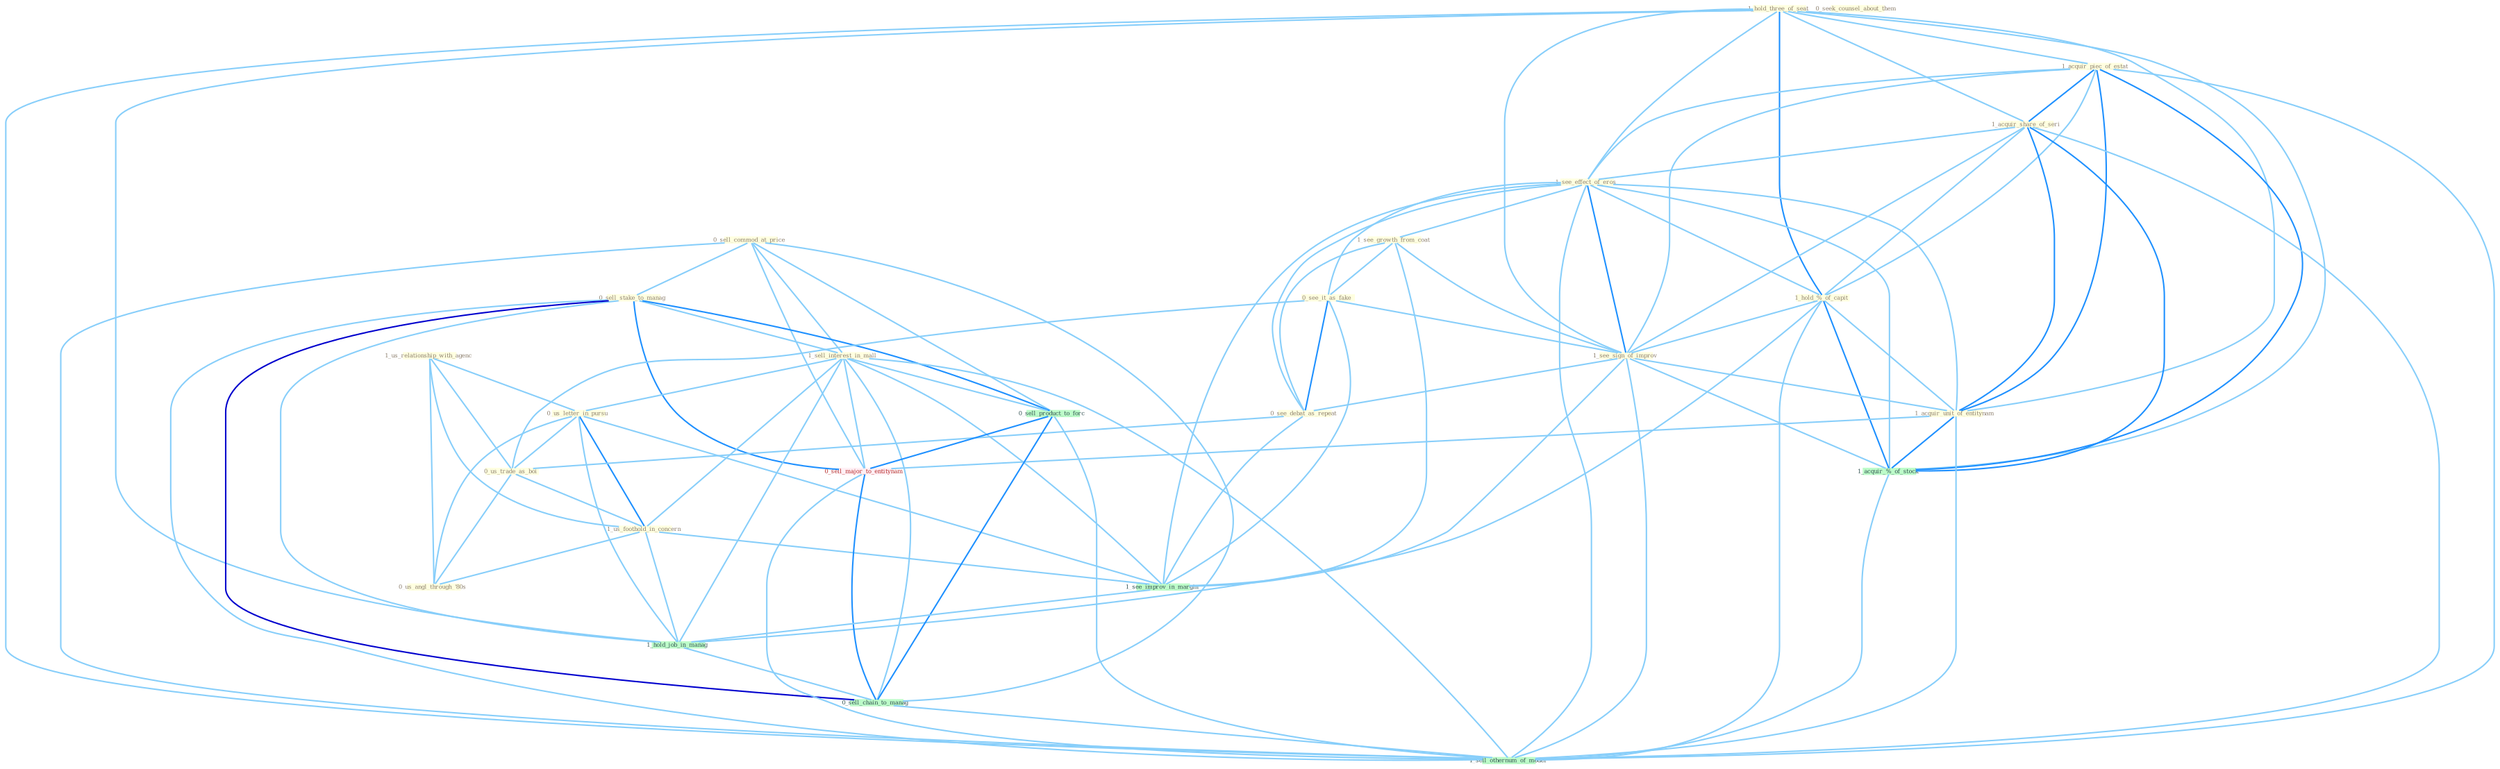 Graph G{ 
    node
    [shape=polygon,style=filled,width=.5,height=.06,color="#BDFCC9",fixedsize=true,fontsize=4,
    fontcolor="#2f4f4f"];
    {node
    [color="#ffffe0", fontcolor="#8b7d6b"] "1_hold_three_of_seat " "1_acquir_piec_of_estat " "1_us_relationship_with_agenc " "0_sell_commod_at_price " "0_sell_stake_to_manag " "1_sell_interest_in_mall " "0_seek_counsel_about_them " "1_acquir_share_of_seri " "1_see_effect_of_eros " "0_us_letter_in_pursu " "1_see_growth_from_coat " "0_see_it_as_fake " "1_hold_%_of_capit " "1_see_sign_of_improv " "1_acquir_unit_of_entitynam " "0_see_debat_as_repeat " "0_us_trade_as_boi " "1_us_foothold_in_concern " "0_us_angl_through_'80s "}
{node [color="#fff0f5", fontcolor="#b22222"] "0_sell_major_to_entitynam "}
edge [color="#B0E2FF"];

	"1_hold_three_of_seat " -- "1_acquir_piec_of_estat " [w="1", color="#87cefa" ];
	"1_hold_three_of_seat " -- "1_acquir_share_of_seri " [w="1", color="#87cefa" ];
	"1_hold_three_of_seat " -- "1_see_effect_of_eros " [w="1", color="#87cefa" ];
	"1_hold_three_of_seat " -- "1_hold_%_of_capit " [w="2", color="#1e90ff" , len=0.8];
	"1_hold_three_of_seat " -- "1_see_sign_of_improv " [w="1", color="#87cefa" ];
	"1_hold_three_of_seat " -- "1_acquir_unit_of_entitynam " [w="1", color="#87cefa" ];
	"1_hold_three_of_seat " -- "1_acquir_%_of_stock " [w="1", color="#87cefa" ];
	"1_hold_three_of_seat " -- "1_hold_job_in_manag " [w="1", color="#87cefa" ];
	"1_hold_three_of_seat " -- "1_sell_othernum_of_model " [w="1", color="#87cefa" ];
	"1_acquir_piec_of_estat " -- "1_acquir_share_of_seri " [w="2", color="#1e90ff" , len=0.8];
	"1_acquir_piec_of_estat " -- "1_see_effect_of_eros " [w="1", color="#87cefa" ];
	"1_acquir_piec_of_estat " -- "1_hold_%_of_capit " [w="1", color="#87cefa" ];
	"1_acquir_piec_of_estat " -- "1_see_sign_of_improv " [w="1", color="#87cefa" ];
	"1_acquir_piec_of_estat " -- "1_acquir_unit_of_entitynam " [w="2", color="#1e90ff" , len=0.8];
	"1_acquir_piec_of_estat " -- "1_acquir_%_of_stock " [w="2", color="#1e90ff" , len=0.8];
	"1_acquir_piec_of_estat " -- "1_sell_othernum_of_model " [w="1", color="#87cefa" ];
	"1_us_relationship_with_agenc " -- "0_us_letter_in_pursu " [w="1", color="#87cefa" ];
	"1_us_relationship_with_agenc " -- "0_us_trade_as_boi " [w="1", color="#87cefa" ];
	"1_us_relationship_with_agenc " -- "1_us_foothold_in_concern " [w="1", color="#87cefa" ];
	"1_us_relationship_with_agenc " -- "0_us_angl_through_'80s " [w="1", color="#87cefa" ];
	"0_sell_commod_at_price " -- "0_sell_stake_to_manag " [w="1", color="#87cefa" ];
	"0_sell_commod_at_price " -- "1_sell_interest_in_mall " [w="1", color="#87cefa" ];
	"0_sell_commod_at_price " -- "0_sell_product_to_forc " [w="1", color="#87cefa" ];
	"0_sell_commod_at_price " -- "0_sell_major_to_entitynam " [w="1", color="#87cefa" ];
	"0_sell_commod_at_price " -- "0_sell_chain_to_manag " [w="1", color="#87cefa" ];
	"0_sell_commod_at_price " -- "1_sell_othernum_of_model " [w="1", color="#87cefa" ];
	"0_sell_stake_to_manag " -- "1_sell_interest_in_mall " [w="1", color="#87cefa" ];
	"0_sell_stake_to_manag " -- "1_hold_job_in_manag " [w="1", color="#87cefa" ];
	"0_sell_stake_to_manag " -- "0_sell_product_to_forc " [w="2", color="#1e90ff" , len=0.8];
	"0_sell_stake_to_manag " -- "0_sell_major_to_entitynam " [w="2", color="#1e90ff" , len=0.8];
	"0_sell_stake_to_manag " -- "0_sell_chain_to_manag " [w="3", color="#0000cd" , len=0.6];
	"0_sell_stake_to_manag " -- "1_sell_othernum_of_model " [w="1", color="#87cefa" ];
	"1_sell_interest_in_mall " -- "0_us_letter_in_pursu " [w="1", color="#87cefa" ];
	"1_sell_interest_in_mall " -- "1_us_foothold_in_concern " [w="1", color="#87cefa" ];
	"1_sell_interest_in_mall " -- "1_see_improv_in_margin " [w="1", color="#87cefa" ];
	"1_sell_interest_in_mall " -- "1_hold_job_in_manag " [w="1", color="#87cefa" ];
	"1_sell_interest_in_mall " -- "0_sell_product_to_forc " [w="1", color="#87cefa" ];
	"1_sell_interest_in_mall " -- "0_sell_major_to_entitynam " [w="1", color="#87cefa" ];
	"1_sell_interest_in_mall " -- "0_sell_chain_to_manag " [w="1", color="#87cefa" ];
	"1_sell_interest_in_mall " -- "1_sell_othernum_of_model " [w="1", color="#87cefa" ];
	"1_acquir_share_of_seri " -- "1_see_effect_of_eros " [w="1", color="#87cefa" ];
	"1_acquir_share_of_seri " -- "1_hold_%_of_capit " [w="1", color="#87cefa" ];
	"1_acquir_share_of_seri " -- "1_see_sign_of_improv " [w="1", color="#87cefa" ];
	"1_acquir_share_of_seri " -- "1_acquir_unit_of_entitynam " [w="2", color="#1e90ff" , len=0.8];
	"1_acquir_share_of_seri " -- "1_acquir_%_of_stock " [w="2", color="#1e90ff" , len=0.8];
	"1_acquir_share_of_seri " -- "1_sell_othernum_of_model " [w="1", color="#87cefa" ];
	"1_see_effect_of_eros " -- "1_see_growth_from_coat " [w="1", color="#87cefa" ];
	"1_see_effect_of_eros " -- "0_see_it_as_fake " [w="1", color="#87cefa" ];
	"1_see_effect_of_eros " -- "1_hold_%_of_capit " [w="1", color="#87cefa" ];
	"1_see_effect_of_eros " -- "1_see_sign_of_improv " [w="2", color="#1e90ff" , len=0.8];
	"1_see_effect_of_eros " -- "1_acquir_unit_of_entitynam " [w="1", color="#87cefa" ];
	"1_see_effect_of_eros " -- "0_see_debat_as_repeat " [w="1", color="#87cefa" ];
	"1_see_effect_of_eros " -- "1_see_improv_in_margin " [w="1", color="#87cefa" ];
	"1_see_effect_of_eros " -- "1_acquir_%_of_stock " [w="1", color="#87cefa" ];
	"1_see_effect_of_eros " -- "1_sell_othernum_of_model " [w="1", color="#87cefa" ];
	"0_us_letter_in_pursu " -- "0_us_trade_as_boi " [w="1", color="#87cefa" ];
	"0_us_letter_in_pursu " -- "1_us_foothold_in_concern " [w="2", color="#1e90ff" , len=0.8];
	"0_us_letter_in_pursu " -- "0_us_angl_through_'80s " [w="1", color="#87cefa" ];
	"0_us_letter_in_pursu " -- "1_see_improv_in_margin " [w="1", color="#87cefa" ];
	"0_us_letter_in_pursu " -- "1_hold_job_in_manag " [w="1", color="#87cefa" ];
	"1_see_growth_from_coat " -- "0_see_it_as_fake " [w="1", color="#87cefa" ];
	"1_see_growth_from_coat " -- "1_see_sign_of_improv " [w="1", color="#87cefa" ];
	"1_see_growth_from_coat " -- "0_see_debat_as_repeat " [w="1", color="#87cefa" ];
	"1_see_growth_from_coat " -- "1_see_improv_in_margin " [w="1", color="#87cefa" ];
	"0_see_it_as_fake " -- "1_see_sign_of_improv " [w="1", color="#87cefa" ];
	"0_see_it_as_fake " -- "0_see_debat_as_repeat " [w="2", color="#1e90ff" , len=0.8];
	"0_see_it_as_fake " -- "0_us_trade_as_boi " [w="1", color="#87cefa" ];
	"0_see_it_as_fake " -- "1_see_improv_in_margin " [w="1", color="#87cefa" ];
	"1_hold_%_of_capit " -- "1_see_sign_of_improv " [w="1", color="#87cefa" ];
	"1_hold_%_of_capit " -- "1_acquir_unit_of_entitynam " [w="1", color="#87cefa" ];
	"1_hold_%_of_capit " -- "1_acquir_%_of_stock " [w="2", color="#1e90ff" , len=0.8];
	"1_hold_%_of_capit " -- "1_hold_job_in_manag " [w="1", color="#87cefa" ];
	"1_hold_%_of_capit " -- "1_sell_othernum_of_model " [w="1", color="#87cefa" ];
	"1_see_sign_of_improv " -- "1_acquir_unit_of_entitynam " [w="1", color="#87cefa" ];
	"1_see_sign_of_improv " -- "0_see_debat_as_repeat " [w="1", color="#87cefa" ];
	"1_see_sign_of_improv " -- "1_see_improv_in_margin " [w="1", color="#87cefa" ];
	"1_see_sign_of_improv " -- "1_acquir_%_of_stock " [w="1", color="#87cefa" ];
	"1_see_sign_of_improv " -- "1_sell_othernum_of_model " [w="1", color="#87cefa" ];
	"1_acquir_unit_of_entitynam " -- "1_acquir_%_of_stock " [w="2", color="#1e90ff" , len=0.8];
	"1_acquir_unit_of_entitynam " -- "0_sell_major_to_entitynam " [w="1", color="#87cefa" ];
	"1_acquir_unit_of_entitynam " -- "1_sell_othernum_of_model " [w="1", color="#87cefa" ];
	"0_see_debat_as_repeat " -- "0_us_trade_as_boi " [w="1", color="#87cefa" ];
	"0_see_debat_as_repeat " -- "1_see_improv_in_margin " [w="1", color="#87cefa" ];
	"0_us_trade_as_boi " -- "1_us_foothold_in_concern " [w="1", color="#87cefa" ];
	"0_us_trade_as_boi " -- "0_us_angl_through_'80s " [w="1", color="#87cefa" ];
	"1_us_foothold_in_concern " -- "0_us_angl_through_'80s " [w="1", color="#87cefa" ];
	"1_us_foothold_in_concern " -- "1_see_improv_in_margin " [w="1", color="#87cefa" ];
	"1_us_foothold_in_concern " -- "1_hold_job_in_manag " [w="1", color="#87cefa" ];
	"1_see_improv_in_margin " -- "1_hold_job_in_manag " [w="1", color="#87cefa" ];
	"1_acquir_%_of_stock " -- "1_sell_othernum_of_model " [w="1", color="#87cefa" ];
	"1_hold_job_in_manag " -- "0_sell_chain_to_manag " [w="1", color="#87cefa" ];
	"0_sell_product_to_forc " -- "0_sell_major_to_entitynam " [w="2", color="#1e90ff" , len=0.8];
	"0_sell_product_to_forc " -- "0_sell_chain_to_manag " [w="2", color="#1e90ff" , len=0.8];
	"0_sell_product_to_forc " -- "1_sell_othernum_of_model " [w="1", color="#87cefa" ];
	"0_sell_major_to_entitynam " -- "0_sell_chain_to_manag " [w="2", color="#1e90ff" , len=0.8];
	"0_sell_major_to_entitynam " -- "1_sell_othernum_of_model " [w="1", color="#87cefa" ];
	"0_sell_chain_to_manag " -- "1_sell_othernum_of_model " [w="1", color="#87cefa" ];
}